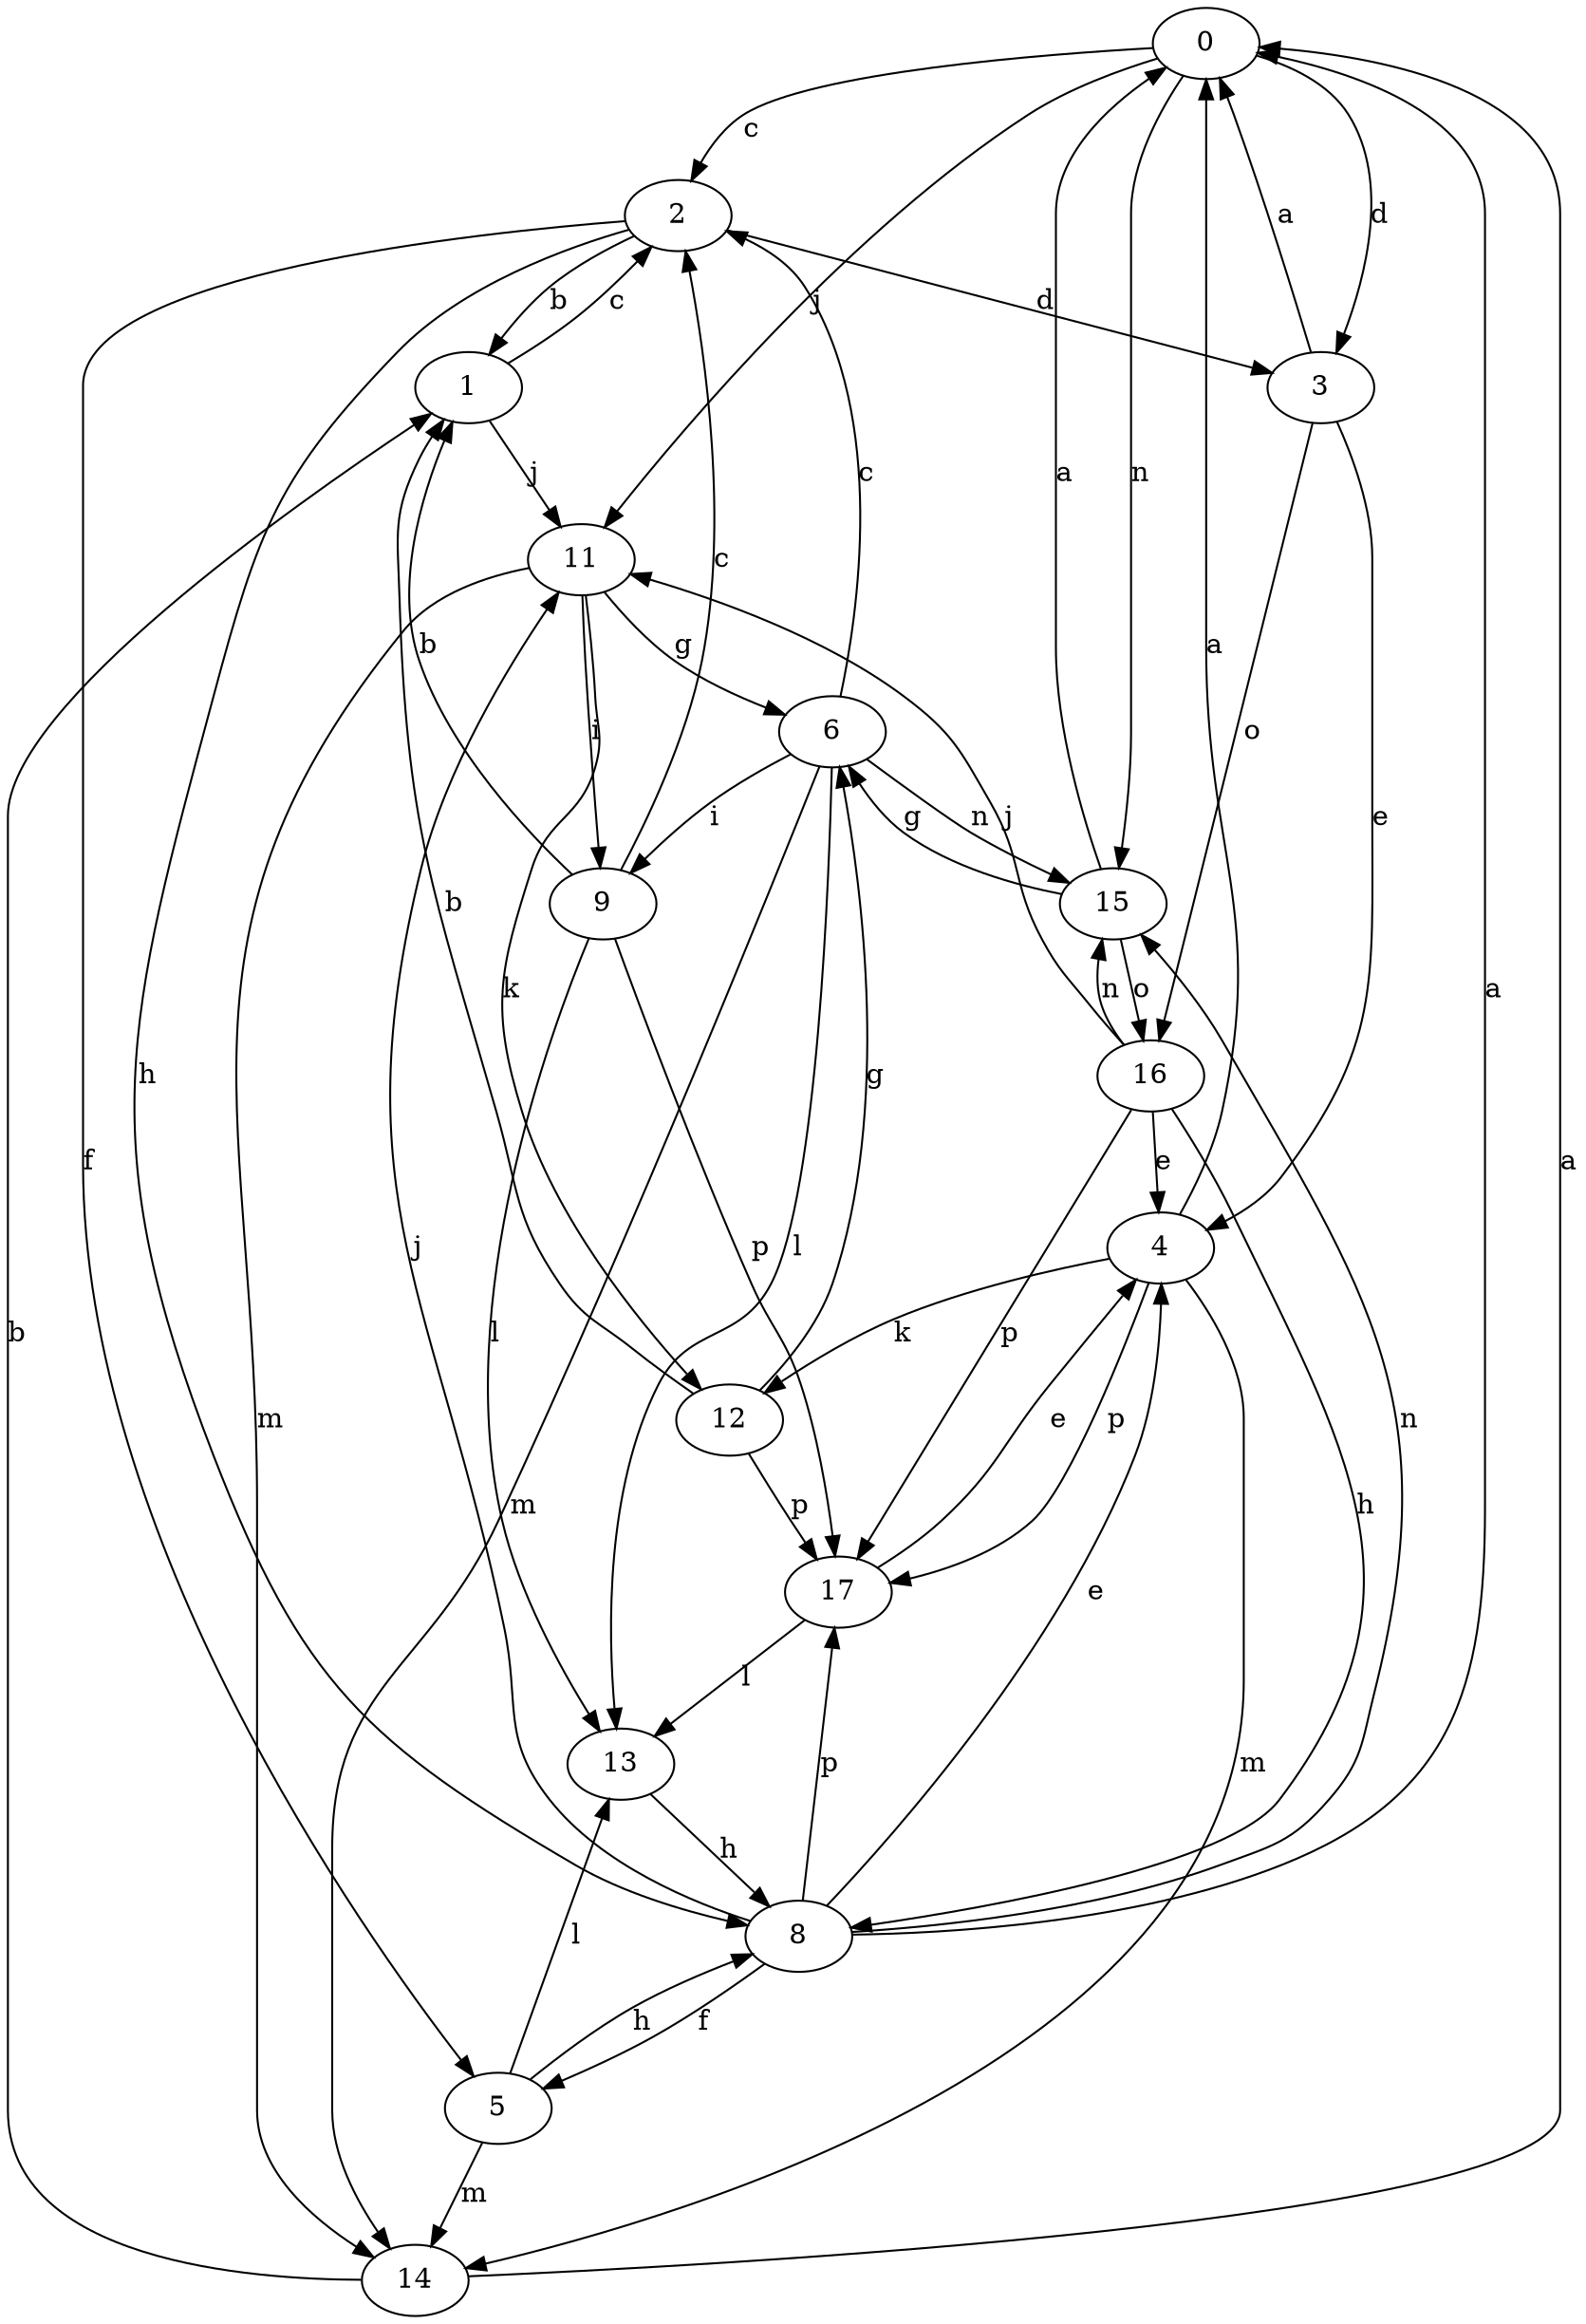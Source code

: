 strict digraph  {
0;
1;
2;
3;
4;
5;
6;
8;
9;
11;
12;
13;
14;
15;
16;
17;
0 -> 2  [label=c];
0 -> 3  [label=d];
0 -> 11  [label=j];
0 -> 15  [label=n];
1 -> 2  [label=c];
1 -> 11  [label=j];
2 -> 1  [label=b];
2 -> 3  [label=d];
2 -> 5  [label=f];
2 -> 8  [label=h];
3 -> 0  [label=a];
3 -> 4  [label=e];
3 -> 16  [label=o];
4 -> 0  [label=a];
4 -> 12  [label=k];
4 -> 14  [label=m];
4 -> 17  [label=p];
5 -> 8  [label=h];
5 -> 13  [label=l];
5 -> 14  [label=m];
6 -> 2  [label=c];
6 -> 9  [label=i];
6 -> 13  [label=l];
6 -> 14  [label=m];
6 -> 15  [label=n];
8 -> 0  [label=a];
8 -> 4  [label=e];
8 -> 5  [label=f];
8 -> 11  [label=j];
8 -> 15  [label=n];
8 -> 17  [label=p];
9 -> 1  [label=b];
9 -> 2  [label=c];
9 -> 13  [label=l];
9 -> 17  [label=p];
11 -> 6  [label=g];
11 -> 9  [label=i];
11 -> 12  [label=k];
11 -> 14  [label=m];
12 -> 1  [label=b];
12 -> 6  [label=g];
12 -> 17  [label=p];
13 -> 8  [label=h];
14 -> 0  [label=a];
14 -> 1  [label=b];
15 -> 0  [label=a];
15 -> 6  [label=g];
15 -> 16  [label=o];
16 -> 4  [label=e];
16 -> 8  [label=h];
16 -> 11  [label=j];
16 -> 15  [label=n];
16 -> 17  [label=p];
17 -> 4  [label=e];
17 -> 13  [label=l];
}
